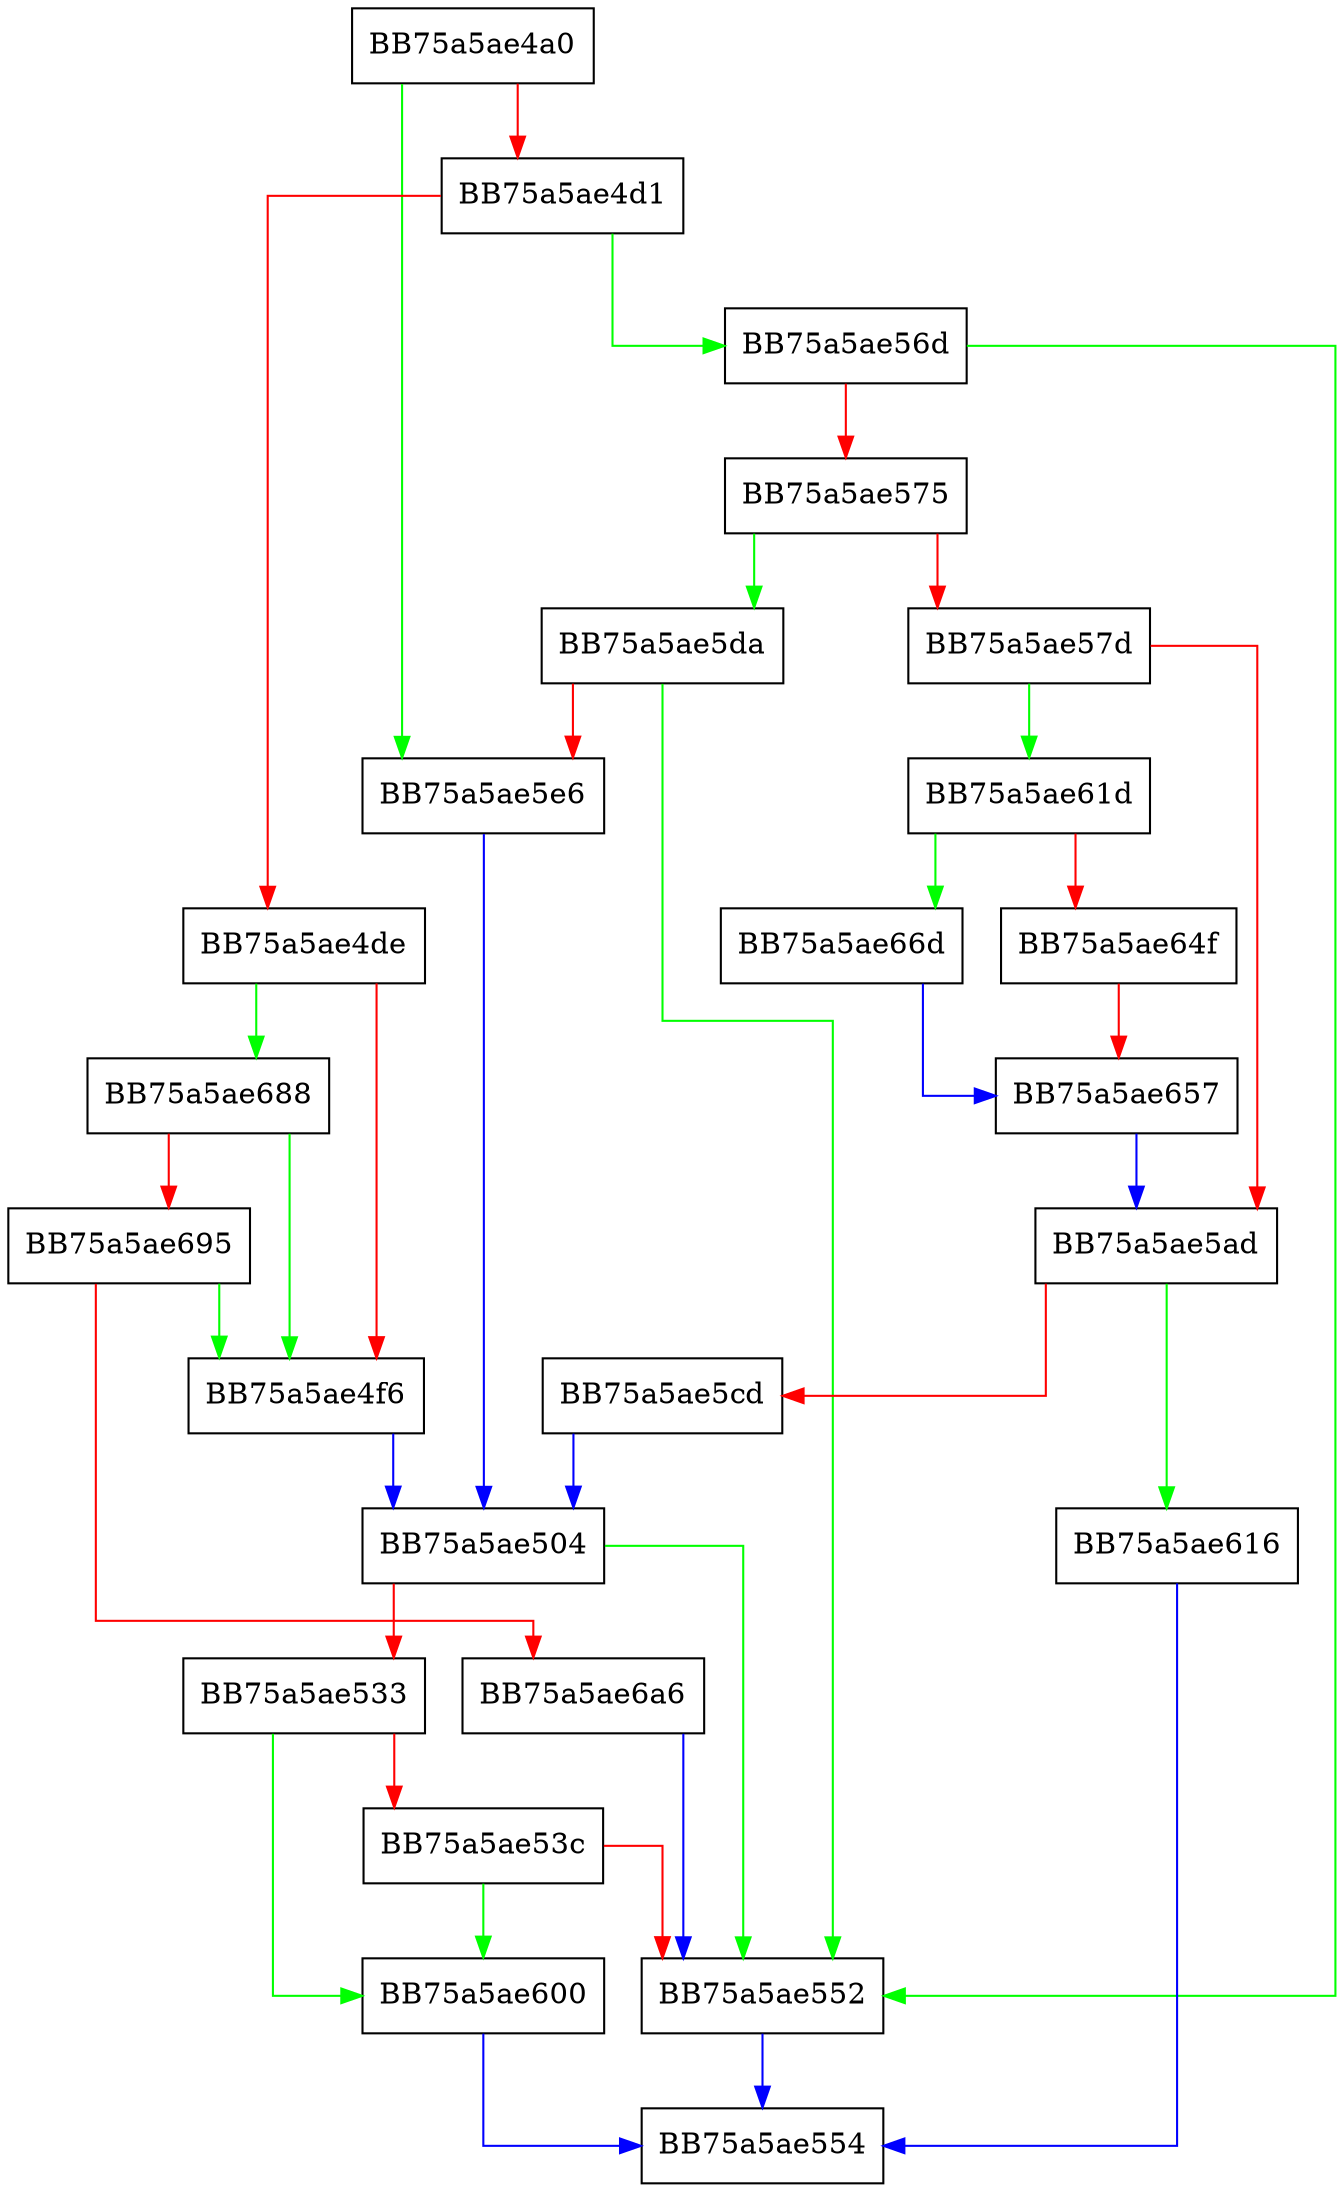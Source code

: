digraph handle_exception {
  node [shape="box"];
  graph [splines=ortho];
  BB75a5ae4a0 -> BB75a5ae5e6 [color="green"];
  BB75a5ae4a0 -> BB75a5ae4d1 [color="red"];
  BB75a5ae4d1 -> BB75a5ae56d [color="green"];
  BB75a5ae4d1 -> BB75a5ae4de [color="red"];
  BB75a5ae4de -> BB75a5ae688 [color="green"];
  BB75a5ae4de -> BB75a5ae4f6 [color="red"];
  BB75a5ae4f6 -> BB75a5ae504 [color="blue"];
  BB75a5ae504 -> BB75a5ae552 [color="green"];
  BB75a5ae504 -> BB75a5ae533 [color="red"];
  BB75a5ae533 -> BB75a5ae600 [color="green"];
  BB75a5ae533 -> BB75a5ae53c [color="red"];
  BB75a5ae53c -> BB75a5ae600 [color="green"];
  BB75a5ae53c -> BB75a5ae552 [color="red"];
  BB75a5ae552 -> BB75a5ae554 [color="blue"];
  BB75a5ae56d -> BB75a5ae552 [color="green"];
  BB75a5ae56d -> BB75a5ae575 [color="red"];
  BB75a5ae575 -> BB75a5ae5da [color="green"];
  BB75a5ae575 -> BB75a5ae57d [color="red"];
  BB75a5ae57d -> BB75a5ae61d [color="green"];
  BB75a5ae57d -> BB75a5ae5ad [color="red"];
  BB75a5ae5ad -> BB75a5ae616 [color="green"];
  BB75a5ae5ad -> BB75a5ae5cd [color="red"];
  BB75a5ae5cd -> BB75a5ae504 [color="blue"];
  BB75a5ae5da -> BB75a5ae552 [color="green"];
  BB75a5ae5da -> BB75a5ae5e6 [color="red"];
  BB75a5ae5e6 -> BB75a5ae504 [color="blue"];
  BB75a5ae600 -> BB75a5ae554 [color="blue"];
  BB75a5ae616 -> BB75a5ae554 [color="blue"];
  BB75a5ae61d -> BB75a5ae66d [color="green"];
  BB75a5ae61d -> BB75a5ae64f [color="red"];
  BB75a5ae64f -> BB75a5ae657 [color="red"];
  BB75a5ae657 -> BB75a5ae5ad [color="blue"];
  BB75a5ae66d -> BB75a5ae657 [color="blue"];
  BB75a5ae688 -> BB75a5ae4f6 [color="green"];
  BB75a5ae688 -> BB75a5ae695 [color="red"];
  BB75a5ae695 -> BB75a5ae4f6 [color="green"];
  BB75a5ae695 -> BB75a5ae6a6 [color="red"];
  BB75a5ae6a6 -> BB75a5ae552 [color="blue"];
}